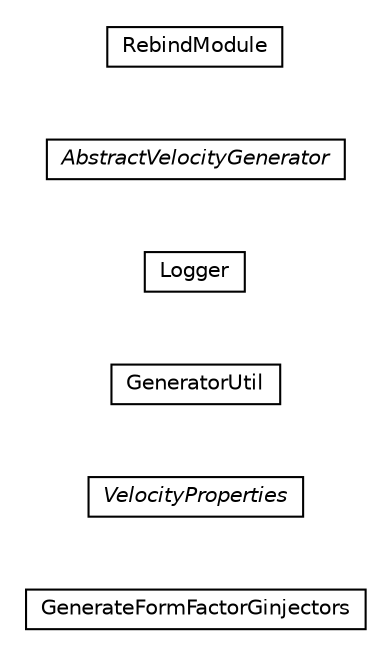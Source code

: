 #!/usr/local/bin/dot
#
# Class diagram 
# Generated by UMLGraph version R5_6-24-gf6e263 (http://www.umlgraph.org/)
#

digraph G {
	edge [fontname="Helvetica",fontsize=10,labelfontname="Helvetica",labelfontsize=10];
	node [fontname="Helvetica",fontsize=10,shape=plaintext];
	nodesep=0.25;
	ranksep=0.5;
	rankdir=LR;
	// com.gwtplatform.mvp.rebind.velocity.GenerateFormFactorGinjectors
	c7972 [label=<<table title="com.gwtplatform.mvp.rebind.velocity.GenerateFormFactorGinjectors" border="0" cellborder="1" cellspacing="0" cellpadding="2" port="p" href="./GenerateFormFactorGinjectors.html">
		<tr><td><table border="0" cellspacing="0" cellpadding="1">
<tr><td align="center" balign="center"> GenerateFormFactorGinjectors </td></tr>
		</table></td></tr>
		</table>>, URL="./GenerateFormFactorGinjectors.html", fontname="Helvetica", fontcolor="black", fontsize=10.0];
	// com.gwtplatform.mvp.rebind.velocity.VelocityProperties
	c7973 [label=<<table title="com.gwtplatform.mvp.rebind.velocity.VelocityProperties" border="0" cellborder="1" cellspacing="0" cellpadding="2" port="p" href="./VelocityProperties.html">
		<tr><td><table border="0" cellspacing="0" cellpadding="1">
<tr><td align="center" balign="center"><font face="Helvetica-Oblique"> VelocityProperties </font></td></tr>
		</table></td></tr>
		</table>>, URL="./VelocityProperties.html", fontname="Helvetica", fontcolor="black", fontsize=10.0];
	// com.gwtplatform.mvp.rebind.velocity.GeneratorUtil
	c7974 [label=<<table title="com.gwtplatform.mvp.rebind.velocity.GeneratorUtil" border="0" cellborder="1" cellspacing="0" cellpadding="2" port="p" href="./GeneratorUtil.html">
		<tr><td><table border="0" cellspacing="0" cellpadding="1">
<tr><td align="center" balign="center"> GeneratorUtil </td></tr>
		</table></td></tr>
		</table>>, URL="./GeneratorUtil.html", fontname="Helvetica", fontcolor="black", fontsize=10.0];
	// com.gwtplatform.mvp.rebind.velocity.Logger
	c7975 [label=<<table title="com.gwtplatform.mvp.rebind.velocity.Logger" border="0" cellborder="1" cellspacing="0" cellpadding="2" port="p" href="./Logger.html">
		<tr><td><table border="0" cellspacing="0" cellpadding="1">
<tr><td align="center" balign="center"> Logger </td></tr>
		</table></td></tr>
		</table>>, URL="./Logger.html", fontname="Helvetica", fontcolor="black", fontsize=10.0];
	// com.gwtplatform.mvp.rebind.velocity.AbstractVelocityGenerator
	c7976 [label=<<table title="com.gwtplatform.mvp.rebind.velocity.AbstractVelocityGenerator" border="0" cellborder="1" cellspacing="0" cellpadding="2" port="p" href="./AbstractVelocityGenerator.html">
		<tr><td><table border="0" cellspacing="0" cellpadding="1">
<tr><td align="center" balign="center"><font face="Helvetica-Oblique"> AbstractVelocityGenerator </font></td></tr>
		</table></td></tr>
		</table>>, URL="./AbstractVelocityGenerator.html", fontname="Helvetica", fontcolor="black", fontsize=10.0];
	// com.gwtplatform.mvp.rebind.velocity.RebindModule
	c7977 [label=<<table title="com.gwtplatform.mvp.rebind.velocity.RebindModule" border="0" cellborder="1" cellspacing="0" cellpadding="2" port="p" href="./RebindModule.html">
		<tr><td><table border="0" cellspacing="0" cellpadding="1">
<tr><td align="center" balign="center"> RebindModule </td></tr>
		</table></td></tr>
		</table>>, URL="./RebindModule.html", fontname="Helvetica", fontcolor="black", fontsize=10.0];
}

